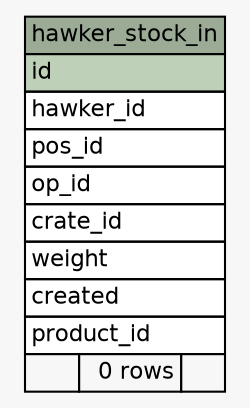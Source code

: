 // dot 2.38.0 on Linux 4.4.84-boot2docker
// SchemaSpy rev 590
digraph "hawker_stock_in" {
  graph [
    rankdir="RL"
    bgcolor="#f7f7f7"
    nodesep="0.18"
    ranksep="0.46"
    fontname="Helvetica"
    fontsize="11"
  ];
  node [
    fontname="Helvetica"
    fontsize="11"
    shape="plaintext"
  ];
  edge [
    arrowsize="0.8"
  ];
  "hawker_stock_in" [
    label=<
    <TABLE BORDER="0" CELLBORDER="1" CELLSPACING="0" BGCOLOR="#ffffff">
      <TR><TD COLSPAN="3" BGCOLOR="#9bab96" ALIGN="CENTER">hawker_stock_in</TD></TR>
      <TR><TD PORT="id" COLSPAN="3" BGCOLOR="#bed1b8" ALIGN="LEFT">id</TD></TR>
      <TR><TD PORT="hawker_id" COLSPAN="3" ALIGN="LEFT">hawker_id</TD></TR>
      <TR><TD PORT="pos_id" COLSPAN="3" ALIGN="LEFT">pos_id</TD></TR>
      <TR><TD PORT="op_id" COLSPAN="3" ALIGN="LEFT">op_id</TD></TR>
      <TR><TD PORT="crate_id" COLSPAN="3" ALIGN="LEFT">crate_id</TD></TR>
      <TR><TD PORT="weight" COLSPAN="3" ALIGN="LEFT">weight</TD></TR>
      <TR><TD PORT="created" COLSPAN="3" ALIGN="LEFT">created</TD></TR>
      <TR><TD PORT="product_id" COLSPAN="3" ALIGN="LEFT">product_id</TD></TR>
      <TR><TD ALIGN="LEFT" BGCOLOR="#f7f7f7">  </TD><TD ALIGN="RIGHT" BGCOLOR="#f7f7f7">0 rows</TD><TD ALIGN="RIGHT" BGCOLOR="#f7f7f7">  </TD></TR>
    </TABLE>>
    URL="tables/hawker_stock_in.html"
    tooltip="hawker_stock_in"
  ];
}
